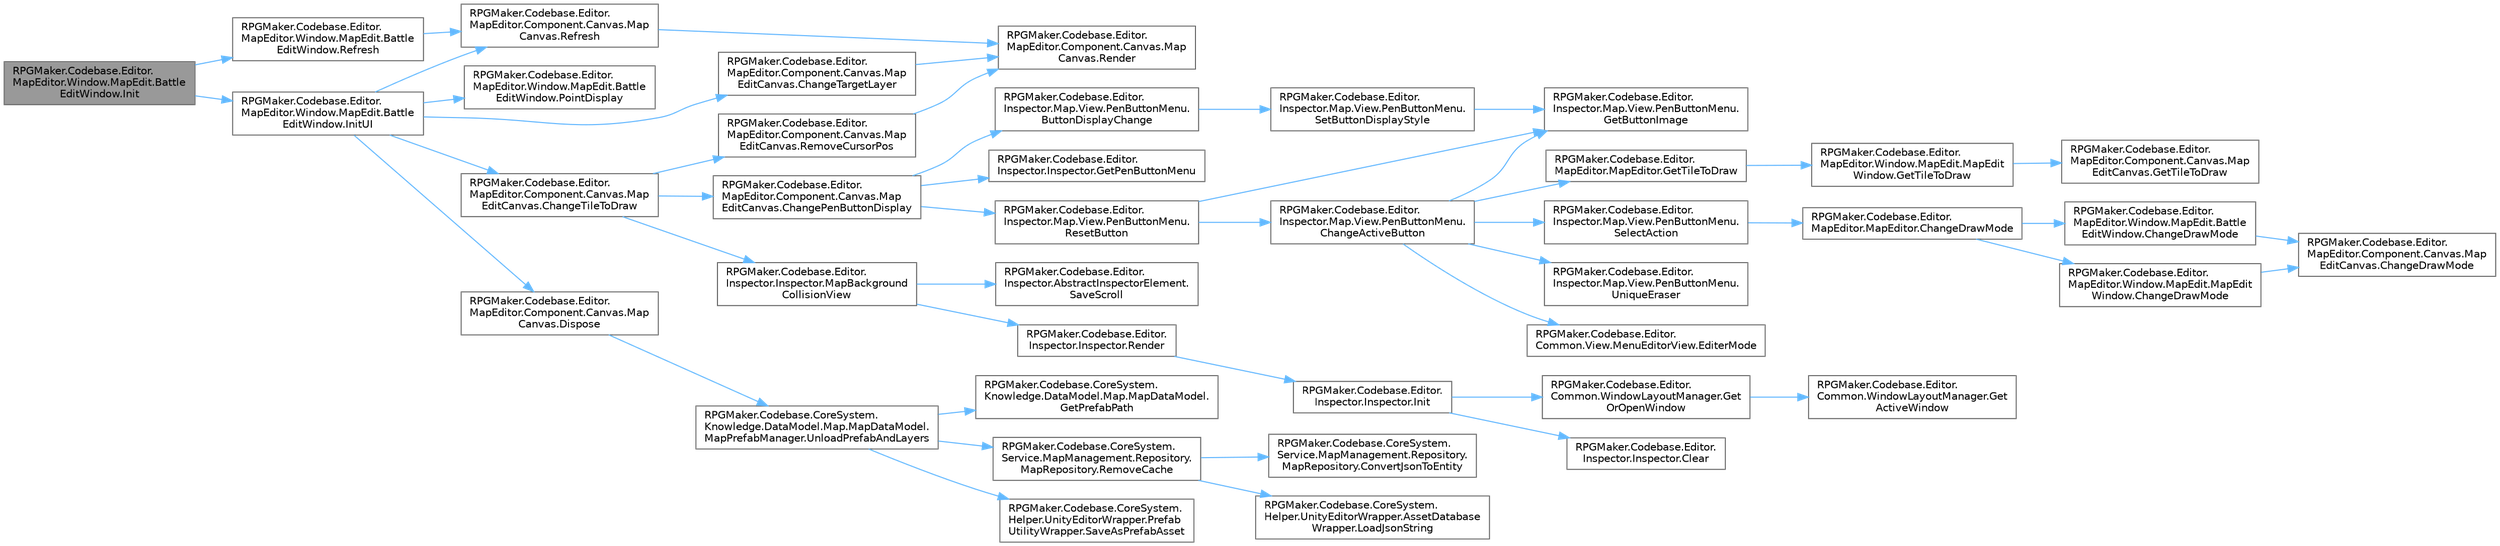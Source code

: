 digraph "RPGMaker.Codebase.Editor.MapEditor.Window.MapEdit.BattleEditWindow.Init"
{
 // LATEX_PDF_SIZE
  bgcolor="transparent";
  edge [fontname=Helvetica,fontsize=10,labelfontname=Helvetica,labelfontsize=10];
  node [fontname=Helvetica,fontsize=10,shape=box,height=0.2,width=0.4];
  rankdir="LR";
  Node1 [id="Node000001",label="RPGMaker.Codebase.Editor.\lMapEditor.Window.MapEdit.Battle\lEditWindow.Init",height=0.2,width=0.4,color="gray40", fillcolor="grey60", style="filled", fontcolor="black",tooltip="初期化"];
  Node1 -> Node2 [id="edge1_Node000001_Node000002",color="steelblue1",style="solid",tooltip=" "];
  Node2 [id="Node000002",label="RPGMaker.Codebase.Editor.\lMapEditor.Window.MapEdit.Battle\lEditWindow.InitUI",height=0.2,width=0.4,color="grey40", fillcolor="white", style="filled",URL="$d3/d72/class_r_p_g_maker_1_1_codebase_1_1_editor_1_1_map_editor_1_1_window_1_1_map_edit_1_1_battle_edit_window.html#ac73aaa89c2af0ab6fb349ac84434a9a3",tooltip="UI初期化"];
  Node2 -> Node3 [id="edge2_Node000002_Node000003",color="steelblue1",style="solid",tooltip=" "];
  Node3 [id="Node000003",label="RPGMaker.Codebase.Editor.\lMapEditor.Component.Canvas.Map\lEditCanvas.ChangeTargetLayer",height=0.2,width=0.4,color="grey40", fillcolor="white", style="filled",URL="$d9/df5/class_r_p_g_maker_1_1_codebase_1_1_editor_1_1_map_editor_1_1_component_1_1_canvas_1_1_map_edit_canvas.html#ab7e93b3744c154445dce99d867e22983",tooltip="描画対象レイヤーを変更"];
  Node3 -> Node4 [id="edge3_Node000003_Node000004",color="steelblue1",style="solid",tooltip=" "];
  Node4 [id="Node000004",label="RPGMaker.Codebase.Editor.\lMapEditor.Component.Canvas.Map\lCanvas.Render",height=0.2,width=0.4,color="grey40", fillcolor="white", style="filled",URL="$da/d63/class_r_p_g_maker_1_1_codebase_1_1_editor_1_1_map_editor_1_1_component_1_1_canvas_1_1_map_canvas.html#a2251fde9142862e109ac4894a3769594",tooltip="マップ描画"];
  Node2 -> Node5 [id="edge4_Node000002_Node000005",color="steelblue1",style="solid",tooltip=" "];
  Node5 [id="Node000005",label="RPGMaker.Codebase.Editor.\lMapEditor.Component.Canvas.Map\lEditCanvas.ChangeTileToDraw",height=0.2,width=0.4,color="grey40", fillcolor="white", style="filled",URL="$d9/df5/class_r_p_g_maker_1_1_codebase_1_1_editor_1_1_map_editor_1_1_component_1_1_canvas_1_1_map_edit_canvas.html#aedcf06463eef42945c47ca555e1a8a58",tooltip="描画タイルを変更"];
  Node5 -> Node6 [id="edge5_Node000005_Node000006",color="steelblue1",style="solid",tooltip=" "];
  Node6 [id="Node000006",label="RPGMaker.Codebase.Editor.\lMapEditor.Component.Canvas.Map\lEditCanvas.ChangePenButtonDisplay",height=0.2,width=0.4,color="grey40", fillcolor="white", style="filled",URL="$d9/df5/class_r_p_g_maker_1_1_codebase_1_1_editor_1_1_map_editor_1_1_component_1_1_canvas_1_1_map_edit_canvas.html#a74aac3dd8d0712e46b0bfd9c5d4b90c0",tooltip="選択されたタイルによってペンの表示を変更"];
  Node6 -> Node7 [id="edge6_Node000006_Node000007",color="steelblue1",style="solid",tooltip=" "];
  Node7 [id="Node000007",label="RPGMaker.Codebase.Editor.\lInspector.Map.View.PenButtonMenu.\lButtonDisplayChange",height=0.2,width=0.4,color="grey40", fillcolor="white", style="filled",URL="$d1/dce/class_r_p_g_maker_1_1_codebase_1_1_editor_1_1_inspector_1_1_map_1_1_view_1_1_pen_button_menu.html#a441768c17da5ef9623b91c19d27be821",tooltip=" "];
  Node7 -> Node8 [id="edge7_Node000007_Node000008",color="steelblue1",style="solid",tooltip=" "];
  Node8 [id="Node000008",label="RPGMaker.Codebase.Editor.\lInspector.Map.View.PenButtonMenu.\lSetButtonDisplayStyle",height=0.2,width=0.4,color="grey40", fillcolor="white", style="filled",URL="$d1/dce/class_r_p_g_maker_1_1_codebase_1_1_editor_1_1_inspector_1_1_map_1_1_view_1_1_pen_button_menu.html#afff4f1a3d065d88b3bb39c0aeaf2331b",tooltip=" "];
  Node8 -> Node9 [id="edge8_Node000008_Node000009",color="steelblue1",style="solid",tooltip=" "];
  Node9 [id="Node000009",label="RPGMaker.Codebase.Editor.\lInspector.Map.View.PenButtonMenu.\lGetButtonImage",height=0.2,width=0.4,color="grey40", fillcolor="white", style="filled",URL="$d1/dce/class_r_p_g_maker_1_1_codebase_1_1_editor_1_1_inspector_1_1_map_1_1_view_1_1_pen_button_menu.html#a04493db2036aad063a97cb03b93fa717",tooltip=" "];
  Node6 -> Node10 [id="edge9_Node000006_Node000010",color="steelblue1",style="solid",tooltip=" "];
  Node10 [id="Node000010",label="RPGMaker.Codebase.Editor.\lInspector.Inspector.GetPenButtonMenu",height=0.2,width=0.4,color="grey40", fillcolor="white", style="filled",URL="$d4/da1/class_r_p_g_maker_1_1_codebase_1_1_editor_1_1_inspector_1_1_inspector.html#a71a15988c601cb0d06fc0ecd32269430",tooltip=" "];
  Node6 -> Node11 [id="edge10_Node000006_Node000011",color="steelblue1",style="solid",tooltip=" "];
  Node11 [id="Node000011",label="RPGMaker.Codebase.Editor.\lInspector.Map.View.PenButtonMenu.\lResetButton",height=0.2,width=0.4,color="grey40", fillcolor="white", style="filled",URL="$d1/dce/class_r_p_g_maker_1_1_codebase_1_1_editor_1_1_inspector_1_1_map_1_1_view_1_1_pen_button_menu.html#aefac0451336cc7a065f0ce0889deb7bf",tooltip=" "];
  Node11 -> Node12 [id="edge11_Node000011_Node000012",color="steelblue1",style="solid",tooltip=" "];
  Node12 [id="Node000012",label="RPGMaker.Codebase.Editor.\lInspector.Map.View.PenButtonMenu.\lChangeActiveButton",height=0.2,width=0.4,color="grey40", fillcolor="white", style="filled",URL="$d1/dce/class_r_p_g_maker_1_1_codebase_1_1_editor_1_1_inspector_1_1_map_1_1_view_1_1_pen_button_menu.html#a3c297383b2185e15216b24a1b4292b4d",tooltip=" "];
  Node12 -> Node13 [id="edge12_Node000012_Node000013",color="steelblue1",style="solid",tooltip=" "];
  Node13 [id="Node000013",label="RPGMaker.Codebase.Editor.\lCommon.View.MenuEditorView.EditerMode",height=0.2,width=0.4,color="grey40", fillcolor="white", style="filled",URL="$da/df0/class_r_p_g_maker_1_1_codebase_1_1_editor_1_1_common_1_1_view_1_1_menu_editor_view.html#ad8fb22c685724d48b6e384395ecd7d51",tooltip="😁 ダークモード、ライトモードのPath切り替え用"];
  Node12 -> Node9 [id="edge13_Node000012_Node000009",color="steelblue1",style="solid",tooltip=" "];
  Node12 -> Node14 [id="edge14_Node000012_Node000014",color="steelblue1",style="solid",tooltip=" "];
  Node14 [id="Node000014",label="RPGMaker.Codebase.Editor.\lMapEditor.MapEditor.GetTileToDraw",height=0.2,width=0.4,color="grey40", fillcolor="white", style="filled",URL="$d1/d2d/class_r_p_g_maker_1_1_codebase_1_1_editor_1_1_map_editor_1_1_map_editor.html#adbd39b4e1d4e1d4d2cc7b3f4f7db39d5",tooltip="タイルを取得する"];
  Node14 -> Node15 [id="edge15_Node000014_Node000015",color="steelblue1",style="solid",tooltip=" "];
  Node15 [id="Node000015",label="RPGMaker.Codebase.Editor.\lMapEditor.Window.MapEdit.MapEdit\lWindow.GetTileToDraw",height=0.2,width=0.4,color="grey40", fillcolor="white", style="filled",URL="$d9/d6e/class_r_p_g_maker_1_1_codebase_1_1_editor_1_1_map_editor_1_1_window_1_1_map_edit_1_1_map_edit_window.html#a9cc4f1c4bce8759377a325ad3ce41e7a",tooltip=" "];
  Node15 -> Node16 [id="edge16_Node000015_Node000016",color="steelblue1",style="solid",tooltip=" "];
  Node16 [id="Node000016",label="RPGMaker.Codebase.Editor.\lMapEditor.Component.Canvas.Map\lEditCanvas.GetTileToDraw",height=0.2,width=0.4,color="grey40", fillcolor="white", style="filled",URL="$d9/df5/class_r_p_g_maker_1_1_codebase_1_1_editor_1_1_map_editor_1_1_component_1_1_canvas_1_1_map_edit_canvas.html#a0b28326ed01abd867faf73207b309165",tooltip="現在のタイルデータを取得"];
  Node12 -> Node17 [id="edge17_Node000012_Node000017",color="steelblue1",style="solid",tooltip=" "];
  Node17 [id="Node000017",label="RPGMaker.Codebase.Editor.\lInspector.Map.View.PenButtonMenu.\lSelectAction",height=0.2,width=0.4,color="grey40", fillcolor="white", style="filled",URL="$d1/dce/class_r_p_g_maker_1_1_codebase_1_1_editor_1_1_inspector_1_1_map_1_1_view_1_1_pen_button_menu.html#a5aed9fc88ad948cb42f56162c3f83a38",tooltip=" "];
  Node17 -> Node18 [id="edge18_Node000017_Node000018",color="steelblue1",style="solid",tooltip=" "];
  Node18 [id="Node000018",label="RPGMaker.Codebase.Editor.\lMapEditor.MapEditor.ChangeDrawMode",height=0.2,width=0.4,color="grey40", fillcolor="white", style="filled",URL="$d1/d2d/class_r_p_g_maker_1_1_codebase_1_1_editor_1_1_map_editor_1_1_map_editor.html#adcdf6df3d786b9c6e6eec991c6cf1179",tooltip="マップまたはバトルの描画モードを変更する"];
  Node18 -> Node19 [id="edge19_Node000018_Node000019",color="steelblue1",style="solid",tooltip=" "];
  Node19 [id="Node000019",label="RPGMaker.Codebase.Editor.\lMapEditor.Window.MapEdit.Battle\lEditWindow.ChangeDrawMode",height=0.2,width=0.4,color="grey40", fillcolor="white", style="filled",URL="$d3/d72/class_r_p_g_maker_1_1_codebase_1_1_editor_1_1_map_editor_1_1_window_1_1_map_edit_1_1_battle_edit_window.html#ab6882f4055bcb5c7a919abd1b93c90c2",tooltip=" "];
  Node19 -> Node20 [id="edge20_Node000019_Node000020",color="steelblue1",style="solid",tooltip=" "];
  Node20 [id="Node000020",label="RPGMaker.Codebase.Editor.\lMapEditor.Component.Canvas.Map\lEditCanvas.ChangeDrawMode",height=0.2,width=0.4,color="grey40", fillcolor="white", style="filled",URL="$d9/df5/class_r_p_g_maker_1_1_codebase_1_1_editor_1_1_map_editor_1_1_component_1_1_canvas_1_1_map_edit_canvas.html#a75e65507f507c4ffe963d1c7e6974b3a",tooltip=" "];
  Node18 -> Node21 [id="edge21_Node000018_Node000021",color="steelblue1",style="solid",tooltip=" "];
  Node21 [id="Node000021",label="RPGMaker.Codebase.Editor.\lMapEditor.Window.MapEdit.MapEdit\lWindow.ChangeDrawMode",height=0.2,width=0.4,color="grey40", fillcolor="white", style="filled",URL="$d9/d6e/class_r_p_g_maker_1_1_codebase_1_1_editor_1_1_map_editor_1_1_window_1_1_map_edit_1_1_map_edit_window.html#a8b9d7bbc4494fc2098f4b9ae5c900785",tooltip=" "];
  Node21 -> Node20 [id="edge22_Node000021_Node000020",color="steelblue1",style="solid",tooltip=" "];
  Node12 -> Node22 [id="edge23_Node000012_Node000022",color="steelblue1",style="solid",tooltip=" "];
  Node22 [id="Node000022",label="RPGMaker.Codebase.Editor.\lInspector.Map.View.PenButtonMenu.\lUniqueEraser",height=0.2,width=0.4,color="grey40", fillcolor="white", style="filled",URL="$d1/dce/class_r_p_g_maker_1_1_codebase_1_1_editor_1_1_inspector_1_1_map_1_1_view_1_1_pen_button_menu.html#a8071533c99b24dd6121da82745f10750",tooltip="特殊消しゴム判定"];
  Node11 -> Node9 [id="edge24_Node000011_Node000009",color="steelblue1",style="solid",tooltip=" "];
  Node5 -> Node23 [id="edge25_Node000005_Node000023",color="steelblue1",style="solid",tooltip=" "];
  Node23 [id="Node000023",label="RPGMaker.Codebase.Editor.\lInspector.Inspector.MapBackground\lCollisionView",height=0.2,width=0.4,color="grey40", fillcolor="white", style="filled",URL="$d4/da1/class_r_p_g_maker_1_1_codebase_1_1_editor_1_1_inspector_1_1_inspector.html#a201bbd9dc0211f67f49c82853e7ee361",tooltip=" "];
  Node23 -> Node24 [id="edge26_Node000023_Node000024",color="steelblue1",style="solid",tooltip=" "];
  Node24 [id="Node000024",label="RPGMaker.Codebase.Editor.\lInspector.Inspector.Render",height=0.2,width=0.4,color="grey40", fillcolor="white", style="filled",URL="$d4/da1/class_r_p_g_maker_1_1_codebase_1_1_editor_1_1_inspector_1_1_inspector.html#a1b3b17d52311ea244b18b389df8c2b5c",tooltip=" "];
  Node24 -> Node25 [id="edge27_Node000024_Node000025",color="steelblue1",style="solid",tooltip=" "];
  Node25 [id="Node000025",label="RPGMaker.Codebase.Editor.\lInspector.Inspector.Init",height=0.2,width=0.4,color="grey40", fillcolor="white", style="filled",URL="$d4/da1/class_r_p_g_maker_1_1_codebase_1_1_editor_1_1_inspector_1_1_inspector.html#a9fd159ca00e34217c8748d03a72a95cc",tooltip="初期化"];
  Node25 -> Node26 [id="edge28_Node000025_Node000026",color="steelblue1",style="solid",tooltip=" "];
  Node26 [id="Node000026",label="RPGMaker.Codebase.Editor.\lInspector.Inspector.Clear",height=0.2,width=0.4,color="grey40", fillcolor="white", style="filled",URL="$d4/da1/class_r_p_g_maker_1_1_codebase_1_1_editor_1_1_inspector_1_1_inspector.html#a566d32cf7bf6badc0cdfb781137f0895",tooltip=" "];
  Node25 -> Node27 [id="edge29_Node000025_Node000027",color="steelblue1",style="solid",tooltip=" "];
  Node27 [id="Node000027",label="RPGMaker.Codebase.Editor.\lCommon.WindowLayoutManager.Get\lOrOpenWindow",height=0.2,width=0.4,color="grey40", fillcolor="white", style="filled",URL="$d1/dcb/class_r_p_g_maker_1_1_codebase_1_1_editor_1_1_common_1_1_window_layout_manager.html#a800df5ea8f1279e857a7930eadc791c4",tooltip="😁 layoutIDからウィンドウを取得（開いてなければ開く）"];
  Node27 -> Node28 [id="edge30_Node000027_Node000028",color="steelblue1",style="solid",tooltip=" "];
  Node28 [id="Node000028",label="RPGMaker.Codebase.Editor.\lCommon.WindowLayoutManager.Get\lActiveWindow",height=0.2,width=0.4,color="grey40", fillcolor="white", style="filled",URL="$d1/dcb/class_r_p_g_maker_1_1_codebase_1_1_editor_1_1_common_1_1_window_layout_manager.html#a5d6a0f96e987d3d534af55f13296b8c1",tooltip="指定したIDのウィンドウを取得する"];
  Node23 -> Node29 [id="edge31_Node000023_Node000029",color="steelblue1",style="solid",tooltip=" "];
  Node29 [id="Node000029",label="RPGMaker.Codebase.Editor.\lInspector.AbstractInspectorElement.\lSaveScroll",height=0.2,width=0.4,color="grey40", fillcolor="white", style="filled",URL="$d5/d42/class_r_p_g_maker_1_1_codebase_1_1_editor_1_1_inspector_1_1_abstract_inspector_element.html#a0ced2de704698b81d840db07779842b8",tooltip=" "];
  Node5 -> Node30 [id="edge32_Node000005_Node000030",color="steelblue1",style="solid",tooltip=" "];
  Node30 [id="Node000030",label="RPGMaker.Codebase.Editor.\lMapEditor.Component.Canvas.Map\lEditCanvas.RemoveCursorPos",height=0.2,width=0.4,color="grey40", fillcolor="white", style="filled",URL="$d9/df5/class_r_p_g_maker_1_1_codebase_1_1_editor_1_1_map_editor_1_1_component_1_1_canvas_1_1_map_edit_canvas.html#a2bd336df9a38c24a861eeb1e53bdb6fc",tooltip="カーソル位置を削除する。"];
  Node30 -> Node4 [id="edge33_Node000030_Node000004",color="steelblue1",style="solid",tooltip=" "];
  Node2 -> Node31 [id="edge34_Node000002_Node000031",color="steelblue1",style="solid",tooltip=" "];
  Node31 [id="Node000031",label="RPGMaker.Codebase.Editor.\lMapEditor.Component.Canvas.Map\lCanvas.Dispose",height=0.2,width=0.4,color="grey40", fillcolor="white", style="filled",URL="$da/d63/class_r_p_g_maker_1_1_codebase_1_1_editor_1_1_map_editor_1_1_component_1_1_canvas_1_1_map_canvas.html#a04fdc064260c84ff0b542405b72805a6",tooltip=" "];
  Node31 -> Node32 [id="edge35_Node000031_Node000032",color="steelblue1",style="solid",tooltip=" "];
  Node32 [id="Node000032",label="RPGMaker.Codebase.CoreSystem.\lKnowledge.DataModel.Map.MapDataModel.\lMapPrefabManager.UnloadPrefabAndLayers",height=0.2,width=0.4,color="grey40", fillcolor="white", style="filled",URL="$dd/db9/class_r_p_g_maker_1_1_codebase_1_1_core_system_1_1_knowledge_1_1_data_model_1_1_map_1_1_map_data_model_1_1_map_prefab_manager.html#a255d7c51b90df2b24f79c019c538f4fe",tooltip="😁 PrefabとLayerをアンロードする"];
  Node32 -> Node33 [id="edge36_Node000032_Node000033",color="steelblue1",style="solid",tooltip=" "];
  Node33 [id="Node000033",label="RPGMaker.Codebase.CoreSystem.\lKnowledge.DataModel.Map.MapDataModel.\lGetPrefabPath",height=0.2,width=0.4,color="grey40", fillcolor="white", style="filled",URL="$d8/d51/class_r_p_g_maker_1_1_codebase_1_1_core_system_1_1_knowledge_1_1_data_model_1_1_map_1_1_map_data_model.html#a849e43da36a49c1809353e19050800f2",tooltip="😁 プレファブ・パス取得"];
  Node32 -> Node34 [id="edge37_Node000032_Node000034",color="steelblue1",style="solid",tooltip=" "];
  Node34 [id="Node000034",label="RPGMaker.Codebase.CoreSystem.\lService.MapManagement.Repository.\lMapRepository.RemoveCache",height=0.2,width=0.4,color="grey40", fillcolor="white", style="filled",URL="$d5/d90/class_r_p_g_maker_1_1_codebase_1_1_core_system_1_1_service_1_1_map_management_1_1_repository_1_1_map_repository.html#a0270dd0fa73cb2a1f08b61daa375e19a",tooltip="😁 キャッシュ削除"];
  Node34 -> Node35 [id="edge38_Node000034_Node000035",color="steelblue1",style="solid",tooltip=" "];
  Node35 [id="Node000035",label="RPGMaker.Codebase.CoreSystem.\lService.MapManagement.Repository.\lMapRepository.ConvertJsonToEntity",height=0.2,width=0.4,color="grey40", fillcolor="white", style="filled",URL="$d5/d90/class_r_p_g_maker_1_1_codebase_1_1_core_system_1_1_service_1_1_map_management_1_1_repository_1_1_map_repository.html#a712ec3f11afbdf696f89f34c65583346",tooltip="😁 JSONからエンティティへ変換"];
  Node34 -> Node36 [id="edge39_Node000034_Node000036",color="steelblue1",style="solid",tooltip=" "];
  Node36 [id="Node000036",label="RPGMaker.Codebase.CoreSystem.\lHelper.UnityEditorWrapper.AssetDatabase\lWrapper.LoadJsonString",height=0.2,width=0.4,color="grey40", fillcolor="white", style="filled",URL="$d9/d20/class_r_p_g_maker_1_1_codebase_1_1_core_system_1_1_helper_1_1_unity_editor_wrapper_1_1_asset_database_wrapper.html#ab1557b81ee60a7dc4f85349106fe4244",tooltip="😁 JSON文字列読込"];
  Node32 -> Node37 [id="edge40_Node000032_Node000037",color="steelblue1",style="solid",tooltip=" "];
  Node37 [id="Node000037",label="RPGMaker.Codebase.CoreSystem.\lHelper.UnityEditorWrapper.Prefab\lUtilityWrapper.SaveAsPrefabAsset",height=0.2,width=0.4,color="grey40", fillcolor="white", style="filled",URL="$dd/d78/class_r_p_g_maker_1_1_codebase_1_1_core_system_1_1_helper_1_1_unity_editor_wrapper_1_1_prefab_utility_wrapper.html#aa4247892fb80ce53b627e1cc34cdf737",tooltip="😁 プレファブ資産として保存"];
  Node2 -> Node38 [id="edge41_Node000002_Node000038",color="steelblue1",style="solid",tooltip=" "];
  Node38 [id="Node000038",label="RPGMaker.Codebase.Editor.\lMapEditor.Window.MapEdit.Battle\lEditWindow.PointDisplay",height=0.2,width=0.4,color="grey40", fillcolor="white", style="filled",URL="$d3/d72/class_r_p_g_maker_1_1_codebase_1_1_editor_1_1_map_editor_1_1_window_1_1_map_edit_1_1_battle_edit_window.html#a40d44d969a8a13a089379532c8250c33",tooltip="選択座標の更新"];
  Node2 -> Node39 [id="edge42_Node000002_Node000039",color="steelblue1",style="solid",tooltip=" "];
  Node39 [id="Node000039",label="RPGMaker.Codebase.Editor.\lMapEditor.Component.Canvas.Map\lCanvas.Refresh",height=0.2,width=0.4,color="grey40", fillcolor="white", style="filled",URL="$da/d63/class_r_p_g_maker_1_1_codebase_1_1_editor_1_1_map_editor_1_1_component_1_1_canvas_1_1_map_canvas.html#acdaa46b19f6d87b89def3cab537595bc",tooltip="データおよび表示更新"];
  Node39 -> Node4 [id="edge43_Node000039_Node000004",color="steelblue1",style="solid",tooltip=" "];
  Node1 -> Node40 [id="edge44_Node000001_Node000040",color="steelblue1",style="solid",tooltip=" "];
  Node40 [id="Node000040",label="RPGMaker.Codebase.Editor.\lMapEditor.Window.MapEdit.Battle\lEditWindow.Refresh",height=0.2,width=0.4,color="grey40", fillcolor="white", style="filled",URL="$d3/d72/class_r_p_g_maker_1_1_codebase_1_1_editor_1_1_map_editor_1_1_window_1_1_map_edit_1_1_battle_edit_window.html#a68c13178ca91cb5dd7e072c95d63ca1b",tooltip="データおよび表示を更新"];
  Node40 -> Node39 [id="edge45_Node000040_Node000039",color="steelblue1",style="solid",tooltip=" "];
}
